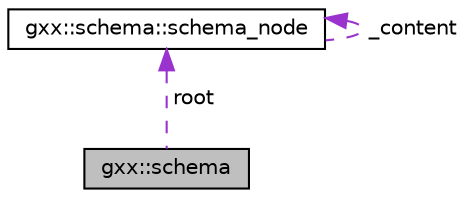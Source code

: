digraph "gxx::schema"
{
  edge [fontname="Helvetica",fontsize="10",labelfontname="Helvetica",labelfontsize="10"];
  node [fontname="Helvetica",fontsize="10",shape=record];
  Node1 [label="gxx::schema",height=0.2,width=0.4,color="black", fillcolor="grey75", style="filled", fontcolor="black"];
  Node2 -> Node1 [dir="back",color="darkorchid3",fontsize="10",style="dashed",label=" root" ,fontname="Helvetica"];
  Node2 [label="gxx::schema::schema_node",height=0.2,width=0.4,color="black", fillcolor="white", style="filled",URL="$classgxx_1_1schema_1_1schema__node.html"];
  Node2 -> Node2 [dir="back",color="darkorchid3",fontsize="10",style="dashed",label=" _content" ,fontname="Helvetica"];
}
